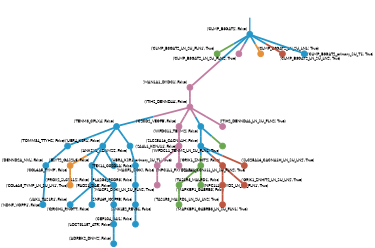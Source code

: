 strict digraph  {
graph[splines=false]; nodesep=0.7; rankdir=TB; ranksep=0.6; forcelabels=true; dpi=600; size=2.5;
0 [color="#2496c8ff", fillcolor="#2496c8ff", fixedsize=true, fontname=Lato, fontsize="12pt", height="0.25", label="", penwidth=3, shape=circle, style=filled, xlabel="('CLMP_B3GAT2', False)"];
1 [color="#c27ba0ff", fillcolor="#c27ba0ff", fixedsize=true, fontname=Lato, fontsize="12pt", height="0.25", label="", penwidth=3, shape=circle, style=filled, xlabel="('MAN1A1_DYDC1', False)"];
31 [color="#6aa84fff", fillcolor="#6aa84fff", fixedsize=true, fontname=Lato, fontsize="12pt", height="0.25", label="", penwidth=3, shape=circle, style=filled, xlabel="('CLMP_B3GAT2_LN_SU_FLN1', True)"];
35 [color="#c27ba0ff", fillcolor="#c27ba0ff", fixedsize=true, fontname=Lato, fontsize="12pt", height="0.25", label="", penwidth=3, shape=circle, style=filled, xlabel="('CLMP_B3GAT2_LN_SU_FLN2', True)"];
39 [color="#e69138ff", fillcolor="#e69138ff", fixedsize=true, fontname=Lato, fontsize="12pt", height="0.25", label="", penwidth=3, shape=circle, style=filled, xlabel="('CLMP_B3GAT2_LN_SU_LN1', True)"];
41 [color="#be5742ff", fillcolor="#be5742ff", fixedsize=true, fontname=Lato, fontsize="12pt", height="0.25", label="", penwidth=3, shape=circle, style=filled, xlabel="('CLMP_B3GAT2_LN_SU_LN2', True)"];
45 [color="#2496c8ff", fillcolor="#2496c8ff", fixedsize=true, fontname=Lato, fontsize="12pt", height="0.25", label="", penwidth=3, shape=circle, style=filled, xlabel="('CLMP_B3GAT2_primary_SU_T1', True)"];
24 [color="#c27ba0ff", fillcolor="#c27ba0ff", fixedsize=true, fontname=Lato, fontsize="12pt", height="0.25", label="", penwidth=3, shape=circle, style=filled, xlabel="('ITIH2_DENND4A', False)"];
3 [color="#2496c8ff", fillcolor="#2496c8ff", fixedsize=true, fontname=Lato, fontsize="12pt", height="0.25", label="", penwidth=3, shape=circle, style=filled, xlabel="('PLA2G3_RCOR3', False)"];
14 [color="#2496c8ff", fillcolor="#2496c8ff", fixedsize=true, fontname=Lato, fontsize="12pt", height="0.25", label="", penwidth=3, shape=circle, style=filled, xlabel="('ZNF469_IGSF9B', False)"];
5 [color="#2496c8ff", fillcolor="#2496c8ff", fixedsize=true, fontname=Lato, fontsize="12pt", height="0.25", label="", penwidth=3, shape=circle, style=filled, xlabel="('TOMM34_TTYH2', False)"];
9 [color="#2496c8ff", fillcolor="#2496c8ff", fixedsize=true, fontname=Lato, fontsize="12pt", height="0.25", label="", penwidth=3, shape=circle, style=filled, xlabel="('DENND2A_NVL', False)"];
6 [color="#2496c8ff", fillcolor="#2496c8ff", fixedsize=true, fontname=Lato, fontsize="12pt", height="0.25", label="", penwidth=3, shape=circle, style=filled, xlabel="('TENM3_CPLX4', False)"];
10 [color="#2496c8ff", fillcolor="#2496c8ff", fixedsize=true, fontname=Lato, fontsize="12pt", height="0.25", label="", penwidth=3, shape=circle, style=filled, xlabel="('UBR4_KSR1', False)"];
17 [color="#2496c8ff", fillcolor="#2496c8ff", fixedsize=true, fontname=Lato, fontsize="12pt", height="0.25", label="", penwidth=3, shape=circle, style=filled, xlabel="('ANKS1B_ADAM22', False)"];
7 [color="#2496c8ff", fillcolor="#2496c8ff", fixedsize=true, fontname=Lato, fontsize="12pt", height="0.25", label="", penwidth=3, shape=circle, style=filled, xlabel="('PROX2_SLC2A12', False)"];
20 [color="#2496c8ff", fillcolor="#2496c8ff", fixedsize=true, fontname=Lato, fontsize="12pt", height="0.25", label="", penwidth=3, shape=circle, style=filled, xlabel="('JAK1_TAS1R1', False)"];
22 [color="#2496c8ff", fillcolor="#2496c8ff", fixedsize=true, fontname=Lato, fontsize="12pt", height="0.25", label="", penwidth=3, shape=circle, style=filled, xlabel="('QRICH1_RNGTT', False)"];
8 [color="#e69138ff", fillcolor="#e69138ff", fixedsize=true, fontname=Lato, fontsize="12pt", height="0.25", label="", penwidth=3, shape=circle, style=filled, xlabel="('COL6A5_TYMP', False)"];
40 [color="#e69138ff", fillcolor="#e69138ff", fixedsize=true, fontname=Lato, fontsize="12pt", height="0.25", label="", penwidth=3, shape=circle, style=filled, xlabel="('COL6A5_TYMP_LN_SU_LN1', True)"];
2 [color="#2496c8ff", fillcolor="#2496c8ff", fixedsize=true, fontname=Lato, fontsize="12pt", height="0.25", label="", penwidth=3, shape=circle, style=filled, xlabel="('NDNF_VOPP1', False)"];
12 [color="#2496c8ff", fillcolor="#2496c8ff", fixedsize=true, fontname=Lato, fontsize="12pt", height="0.25", label="", penwidth=3, shape=circle, style=filled, xlabel="('ESYT2_GAS2L3', False)"];
46 [color="#2496c8ff", fillcolor="#2496c8ff", fixedsize=true, fontname=Lato, fontsize="12pt", height="0.25", label="", penwidth=3, shape=circle, style=filled, xlabel="('UBR4_KSR1_primary_SU_T1', True)"];
11 [color="#c27ba0ff", fillcolor="#c27ba0ff", fixedsize=true, fontname=Lato, fontsize="12pt", height="0.25", label="", penwidth=3, shape=circle, style=filled, xlabel="('MACF1_DGKI', False)"];
36 [color="#c27ba0ff", fillcolor="#c27ba0ff", fixedsize=true, fontname=Lato, fontsize="12pt", height="0.25", label="", penwidth=3, shape=circle, style=filled, xlabel="('MACF1_DGKI_LN_SU_FLN2', True)"];
21 [color="#2496c8ff", fillcolor="#2496c8ff", fixedsize=true, fontname=Lato, fontsize="12pt", height="0.25", label="", penwidth=3, shape=circle, style=filled, xlabel="('FADS1_SIAE', False)"];
13 [color="#2496c8ff", fillcolor="#2496c8ff", fixedsize=true, fontname=Lato, fontsize="12pt", height="0.25", label="", penwidth=3, shape=circle, style=filled, xlabel="('SLC25A16_CACNA1H', False)"];
18 [color="#6aa84fff", fillcolor="#6aa84fff", fixedsize=true, fontname=Lato, fontsize="12pt", height="0.25", label="", penwidth=3, shape=circle, style=filled, xlabel="('NPC1L1_FXYD2', False)"];
23 [color="#be5742ff", fillcolor="#be5742ff", fixedsize=true, fontname=Lato, fontsize="12pt", height="0.25", label="", penwidth=3, shape=circle, style=filled, xlabel="('GRIK1_ZNHIT2', False)"];
42 [color="#be5742ff", fillcolor="#be5742ff", fixedsize=true, fontname=Lato, fontsize="12pt", height="0.25", label="", penwidth=3, shape=circle, style=filled, xlabel="('SLC25A16_CACNA1H_LN_SU_LN2', True)"];
4 [color="#2496c8ff", fillcolor="#2496c8ff", fixedsize=true, fontname=Lato, fontsize="12pt", height="0.25", label="", penwidth=3, shape=circle, style=filled, xlabel="('CEP104_BAI1', False)"];
15 [color="#be5742ff", fillcolor="#be5742ff", fixedsize=true, fontname=Lato, fontsize="12pt", height="0.25", label="", penwidth=3, shape=circle, style=filled, xlabel="('TAS1R3_MALRD1', False)"];
43 [color="#be5742ff", fillcolor="#be5742ff", fixedsize=true, fontname=Lato, fontsize="12pt", height="0.25", label="", penwidth=3, shape=circle, style=filled, xlabel="('TAS1R3_MALRD1_LN_SU_LN2', True)"];
16 [color="#c27ba0ff", fillcolor="#c27ba0ff", fixedsize=true, fontname=Lato, fontsize="12pt", height="0.25", label="", penwidth=3, shape=circle, style=filled, xlabel="('C2CD2_VEGFB', False)"];
30 [color="#c27ba0ff", fillcolor="#c27ba0ff", fixedsize=true, fontname=Lato, fontsize="12pt", height="0.25", label="", penwidth=3, shape=circle, style=filled, xlabel="('SAAL1_KCNJ11', False)"];
25 [color="#2496c8ff", fillcolor="#2496c8ff", fixedsize=true, fontname=Lato, fontsize="12pt", height="0.25", label="", penwidth=3, shape=circle, style=filled, xlabel="('TEX14_CC2D1A', False)"];
29 [color="#6aa84fff", fillcolor="#6aa84fff", fixedsize=true, fontname=Lato, fontsize="12pt", height="0.25", label="", penwidth=3, shape=circle, style=filled, xlabel="('MAPKBP1_GABRB3', False)"];
32 [color="#6aa84fff", fillcolor="#6aa84fff", fixedsize=true, fontname=Lato, fontsize="12pt", height="0.25", label="", penwidth=3, shape=circle, style=filled, xlabel="('NPC1L1_FXYD2_LN_SU_FLN1', True)"];
19 [color="#2496c8ff", fillcolor="#2496c8ff", fixedsize=true, fontname=Lato, fontsize="12pt", height="0.25", label="", penwidth=3, shape=circle, style=filled, xlabel="('WFDC11_TENM2', False)"];
33 [color="#6aa84fff", fillcolor="#6aa84fff", fixedsize=true, fontname=Lato, fontsize="12pt", height="0.25", label="", penwidth=3, shape=circle, style=filled, xlabel="('WFDC11_TENM2_LN_SU_FLN1', True)"];
26 [color="#2496c8ff", fillcolor="#2496c8ff", fixedsize=true, fontname=Lato, fontsize="12pt", height="0.25", label="", penwidth=3, shape=circle, style=filled, xlabel="('ANKLE2_REV3L', False)"];
44 [color="#be5742ff", fillcolor="#be5742ff", fixedsize=true, fontname=Lato, fontsize="12pt", height="0.25", label="", penwidth=3, shape=circle, style=filled, xlabel="('GRIK1_ZNHIT2_LN_SU_LN2', True)"];
37 [color="#c27ba0ff", fillcolor="#c27ba0ff", fixedsize=true, fontname=Lato, fontsize="12pt", height="0.25", label="", penwidth=3, shape=circle, style=filled, xlabel="('ITIH2_DENND4A_LN_SU_FLN2', True)"];
27 [color="#2496c8ff", fillcolor="#2496c8ff", fixedsize=true, fontname=Lato, fontsize="12pt", height="0.25", label="", penwidth=3, shape=circle, style=filled, xlabel="('LOC731157_ATR', False)"];
28 [color="#2496c8ff", fillcolor="#2496c8ff", fixedsize=true, fontname=Lato, fontsize="12pt", height="0.25", label="", penwidth=3, shape=circle, style=filled, xlabel="('ADRBK2_DNM2', False)"];
34 [color="#6aa84fff", fillcolor="#6aa84fff", fixedsize=true, fontname=Lato, fontsize="12pt", height="0.25", label="", penwidth=3, shape=circle, style=filled, xlabel="('MAPKBP1_GABRB3_LN_SU_FLN1', True)"];
38 [color="#c27ba0ff", fillcolor="#c27ba0ff", fixedsize=true, fontname=Lato, fontsize="12pt", height="0.25", label="", penwidth=3, shape=circle, style=filled, xlabel="('SAAL1_KCNJ11_LN_SU_FLN2', True)"];
normal [label="", penwidth=3, style=invis, xlabel="('CLMP_B3GAT2', False)"];
0 -> 1  [arrowsize=0, color="#2496c8ff;0.5:#c27ba0ff", minlen="3.0", penwidth="5.5", style=solid];
0 -> 31  [arrowsize=0, color="#2496c8ff;0.5:#6aa84fff", minlen="1.058823585510254", penwidth="5.5", style=solid];
0 -> 35  [arrowsize=0, color="#2496c8ff;0.5:#c27ba0ff", minlen="1.058823585510254", penwidth="5.5", style=solid];
0 -> 39  [arrowsize=0, color="#2496c8ff;0.5:#e69138ff", minlen="1.058823585510254", penwidth="5.5", style=solid];
0 -> 41  [arrowsize=0, color="#2496c8ff;0.5:#be5742ff", minlen="1.058823585510254", penwidth="5.5", style=solid];
0 -> 45  [arrowsize=0, color="#2496c8ff;0.5:#2496c8ff", minlen="1.058823585510254", penwidth="5.5", style=solid];
1 -> 24  [arrowsize=0, color="#c27ba0ff;0.5:#c27ba0ff", minlen="1.1647058725357056", penwidth="5.5", style=solid];
24 -> 6  [arrowsize=0, color="#c27ba0ff;0.5:#2496c8ff", minlen="1.7058823108673096", penwidth="5.5", style=solid];
24 -> 16  [arrowsize=0, color="#c27ba0ff;0.5:#c27ba0ff", minlen="1.2588235139846802", penwidth="5.5", style=solid];
24 -> 19  [arrowsize=0, color="#c27ba0ff;0.5:#2496c8ff", minlen="1.2352941036224365", penwidth="5.5", style=solid];
24 -> 37  [arrowsize=0, color="#c27ba0ff;0.5:#c27ba0ff", minlen="1.058823585510254", penwidth="5.5", style=solid];
3 -> 14  [arrowsize=0, color="#2496c8ff;0.5:#2496c8ff", minlen="1.2823529243469238", penwidth="5.5", style=solid];
14 -> 4  [arrowsize=0, color="#2496c8ff;0.5:#2496c8ff", minlen="1.7764705419540405", penwidth="5.5", style=solid];
5 -> 9  [arrowsize=0, color="#2496c8ff;0.5:#2496c8ff", minlen="1.399999976158142", penwidth="5.5", style=solid];
9 -> 2  [arrowsize=0, color="#2496c8ff;0.5:#2496c8ff", minlen="2.576470375061035", penwidth="5.5", style=solid];
6 -> 5  [arrowsize=0, color="#2496c8ff;0.5:#2496c8ff", minlen="1.7294117212295532", penwidth="5.5", style=solid];
6 -> 10  [arrowsize=0, color="#2496c8ff;0.5:#2496c8ff", minlen="1.3529411554336548", penwidth="5.5", style=solid];
6 -> 17  [arrowsize=0, color="#2496c8ff;0.5:#2496c8ff", minlen="1.2352941036224365", penwidth="5.5", style=solid];
10 -> 8  [arrowsize=0, color="#2496c8ff;0.5:#e69138ff", minlen="1.4941176176071167", penwidth="5.5", style=solid];
10 -> 12  [arrowsize=0, color="#2496c8ff;0.5:#2496c8ff", minlen="1.3529411554336548", penwidth="5.5", style=solid];
10 -> 46  [arrowsize=0, color="#2496c8ff;0.5:#2496c8ff", minlen="1.058823585510254", penwidth="5.5", style=solid];
17 -> 25  [arrowsize=0, color="#2496c8ff;0.5:#2496c8ff", minlen="1.1647058725357056", penwidth="5.5", style=solid];
7 -> 20  [arrowsize=0, color="#2496c8ff;0.5:#2496c8ff", minlen="1.2117646932601929", penwidth="5.5", style=solid];
7 -> 22  [arrowsize=0, color="#2496c8ff;0.5:#2496c8ff", minlen="1.1882352828979492", penwidth="5.5", style=solid];
8 -> 40  [arrowsize=0, color="#e69138ff;0.5:#e69138ff", minlen="1.058823585510254", penwidth="5.5", style=solid];
12 -> 7  [arrowsize=0, color="#2496c8ff;0.5:#2496c8ff", minlen="1.6352940797805786", penwidth="5.5", style=solid];
12 -> 21  [arrowsize=0, color="#2496c8ff;0.5:#2496c8ff", minlen="1.1882352828979492", penwidth="5.5", style=solid];
11 -> 36  [arrowsize=0, color="#c27ba0ff;0.5:#c27ba0ff", minlen="1.058823585510254", penwidth="5.5", style=solid];
21 -> 26  [arrowsize=0, color="#2496c8ff;0.5:#2496c8ff", minlen="1.141176462173462", penwidth="5.5", style=solid];
13 -> 18  [arrowsize=0, color="#2496c8ff;0.5:#6aa84fff", minlen="1.2352941036224365", penwidth="5.5", style=solid];
13 -> 23  [arrowsize=0, color="#2496c8ff;0.5:#be5742ff", minlen="1.1647058725357056", penwidth="5.5", style=solid];
13 -> 42  [arrowsize=0, color="#2496c8ff;0.5:#be5742ff", minlen="1.058823585510254", penwidth="5.5", style=solid];
18 -> 29  [arrowsize=0, color="#6aa84fff;0.5:#6aa84fff", minlen="1.1176470518112183", penwidth="5.5", style=solid];
18 -> 32  [arrowsize=0, color="#6aa84fff;0.5:#6aa84fff", minlen="1.058823585510254", penwidth="5.5", style=solid];
23 -> 15  [arrowsize=0, color="#be5742ff;0.5:#be5742ff", minlen="1.2588235139846802", penwidth="5.5", style=solid];
23 -> 44  [arrowsize=0, color="#be5742ff;0.5:#be5742ff", minlen="1.058823585510254", penwidth="5.5", style=solid];
15 -> 43  [arrowsize=0, color="#be5742ff;0.5:#be5742ff", minlen="1.058823585510254", penwidth="5.5", style=solid];
16 -> 30  [arrowsize=0, color="#c27ba0ff;0.5:#c27ba0ff", minlen="1.1176470518112183", penwidth="5.5", style=solid];
30 -> 11  [arrowsize=0, color="#c27ba0ff;0.5:#c27ba0ff", minlen="1.3529411554336548", penwidth="5.5", style=solid];
30 -> 38  [arrowsize=0, color="#c27ba0ff;0.5:#c27ba0ff", minlen="1.058823585510254", penwidth="5.5", style=solid];
25 -> 3  [arrowsize=0, color="#2496c8ff;0.5:#2496c8ff", minlen="1.9647059440612793", penwidth="5.5", style=solid];
29 -> 34  [arrowsize=0, color="#6aa84fff;0.5:#6aa84fff", minlen="1.058823585510254", penwidth="5.5", style=solid];
19 -> 13  [arrowsize=0, color="#2496c8ff;0.5:#2496c8ff", minlen="1.3058823347091675", penwidth="5.5", style=solid];
19 -> 33  [arrowsize=0, color="#2496c8ff;0.5:#6aa84fff", minlen="1.058823585510254", penwidth="5.5", style=solid];
26 -> 27  [arrowsize=0, color="#2496c8ff;0.5:#2496c8ff", minlen="1.1176470518112183", penwidth="5.5", style=solid];
27 -> 28  [arrowsize=0, color="#2496c8ff;0.5:#2496c8ff", minlen="1.1176470518112183", penwidth="5.5", style=solid];
normal -> 0  [arrowsize=0, color="#2496c8ff", label="", penwidth=4, style=solid];
}
